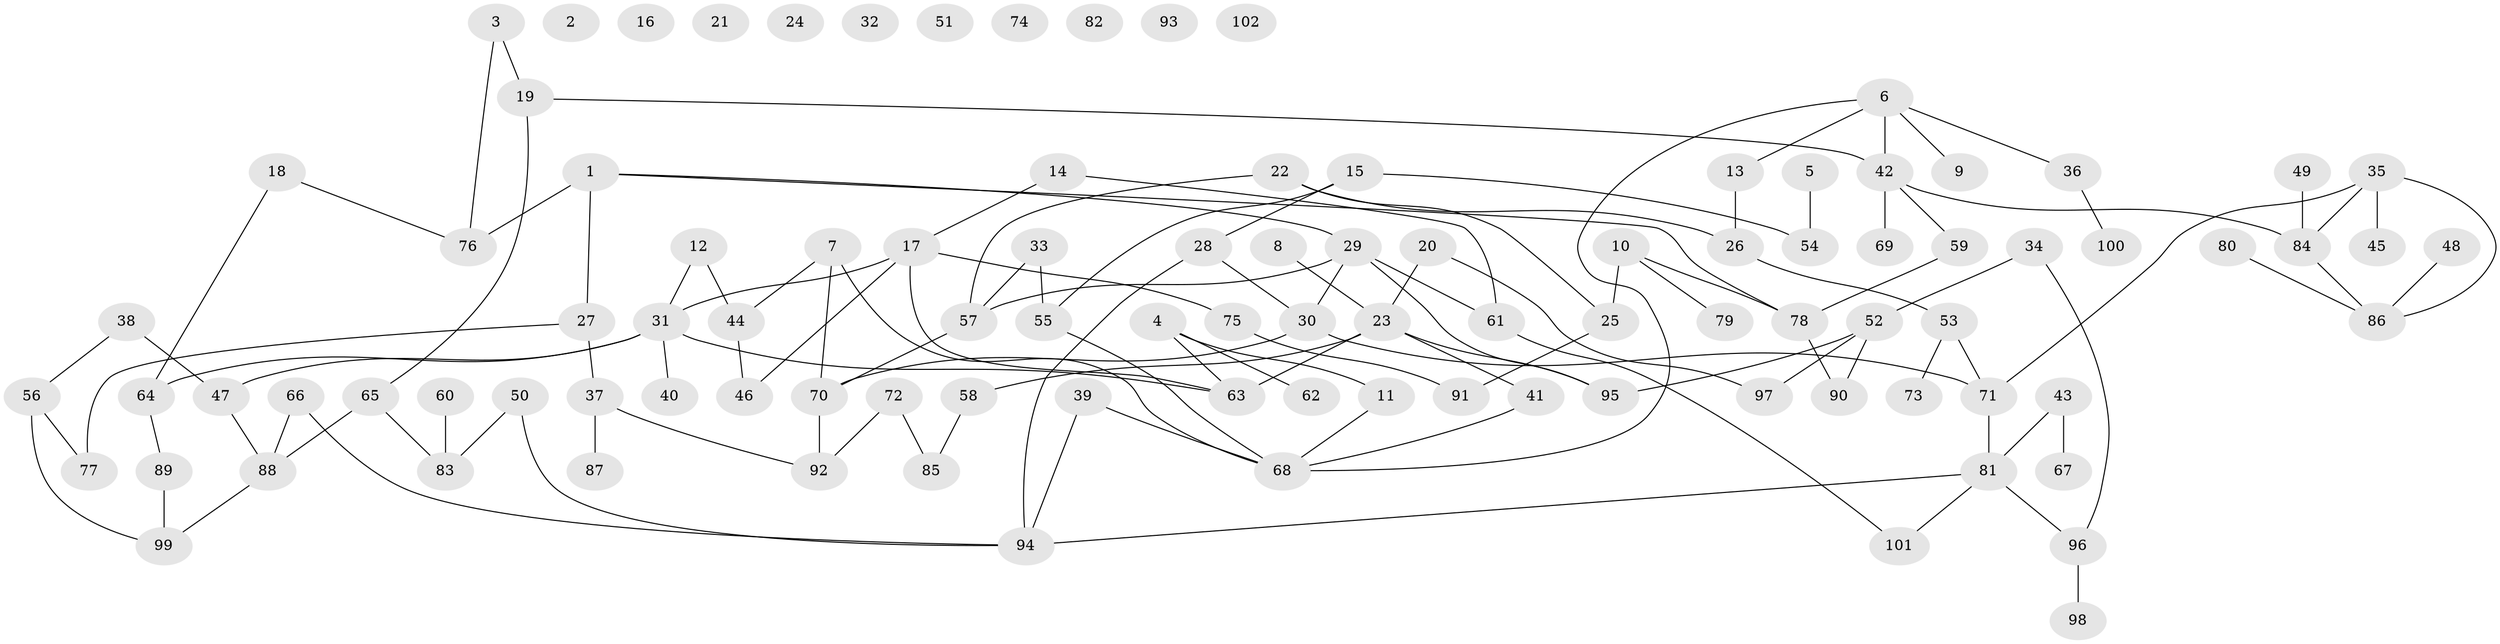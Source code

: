 // coarse degree distribution, {4: 0.14516129032258066, 2: 0.25806451612903225, 3: 0.3225806451612903, 6: 0.04838709677419355, 5: 0.0967741935483871, 1: 0.12903225806451613}
// Generated by graph-tools (version 1.1) at 2025/35/03/04/25 23:35:44]
// undirected, 102 vertices, 123 edges
graph export_dot {
  node [color=gray90,style=filled];
  1;
  2;
  3;
  4;
  5;
  6;
  7;
  8;
  9;
  10;
  11;
  12;
  13;
  14;
  15;
  16;
  17;
  18;
  19;
  20;
  21;
  22;
  23;
  24;
  25;
  26;
  27;
  28;
  29;
  30;
  31;
  32;
  33;
  34;
  35;
  36;
  37;
  38;
  39;
  40;
  41;
  42;
  43;
  44;
  45;
  46;
  47;
  48;
  49;
  50;
  51;
  52;
  53;
  54;
  55;
  56;
  57;
  58;
  59;
  60;
  61;
  62;
  63;
  64;
  65;
  66;
  67;
  68;
  69;
  70;
  71;
  72;
  73;
  74;
  75;
  76;
  77;
  78;
  79;
  80;
  81;
  82;
  83;
  84;
  85;
  86;
  87;
  88;
  89;
  90;
  91;
  92;
  93;
  94;
  95;
  96;
  97;
  98;
  99;
  100;
  101;
  102;
  1 -- 27;
  1 -- 29;
  1 -- 76;
  1 -- 78;
  3 -- 19;
  3 -- 76;
  4 -- 11;
  4 -- 62;
  4 -- 63;
  5 -- 54;
  6 -- 9;
  6 -- 13;
  6 -- 36;
  6 -- 42;
  6 -- 68;
  7 -- 44;
  7 -- 68;
  7 -- 70;
  8 -- 23;
  10 -- 25;
  10 -- 78;
  10 -- 79;
  11 -- 68;
  12 -- 31;
  12 -- 44;
  13 -- 26;
  14 -- 17;
  14 -- 61;
  15 -- 28;
  15 -- 54;
  15 -- 55;
  17 -- 31;
  17 -- 46;
  17 -- 63;
  17 -- 75;
  18 -- 64;
  18 -- 76;
  19 -- 42;
  19 -- 65;
  20 -- 23;
  20 -- 97;
  22 -- 25;
  22 -- 26;
  22 -- 57;
  23 -- 41;
  23 -- 58;
  23 -- 63;
  23 -- 95;
  25 -- 91;
  26 -- 53;
  27 -- 37;
  27 -- 77;
  28 -- 30;
  28 -- 94;
  29 -- 30;
  29 -- 57;
  29 -- 61;
  29 -- 95;
  30 -- 70;
  30 -- 71;
  31 -- 40;
  31 -- 47;
  31 -- 63;
  31 -- 64;
  33 -- 55;
  33 -- 57;
  34 -- 52;
  34 -- 96;
  35 -- 45;
  35 -- 71;
  35 -- 84;
  35 -- 86;
  36 -- 100;
  37 -- 87;
  37 -- 92;
  38 -- 47;
  38 -- 56;
  39 -- 68;
  39 -- 94;
  41 -- 68;
  42 -- 59;
  42 -- 69;
  42 -- 84;
  43 -- 67;
  43 -- 81;
  44 -- 46;
  47 -- 88;
  48 -- 86;
  49 -- 84;
  50 -- 83;
  50 -- 94;
  52 -- 90;
  52 -- 95;
  52 -- 97;
  53 -- 71;
  53 -- 73;
  55 -- 68;
  56 -- 77;
  56 -- 99;
  57 -- 70;
  58 -- 85;
  59 -- 78;
  60 -- 83;
  61 -- 101;
  64 -- 89;
  65 -- 83;
  65 -- 88;
  66 -- 88;
  66 -- 94;
  70 -- 92;
  71 -- 81;
  72 -- 85;
  72 -- 92;
  75 -- 91;
  78 -- 90;
  80 -- 86;
  81 -- 94;
  81 -- 96;
  81 -- 101;
  84 -- 86;
  88 -- 99;
  89 -- 99;
  96 -- 98;
}
